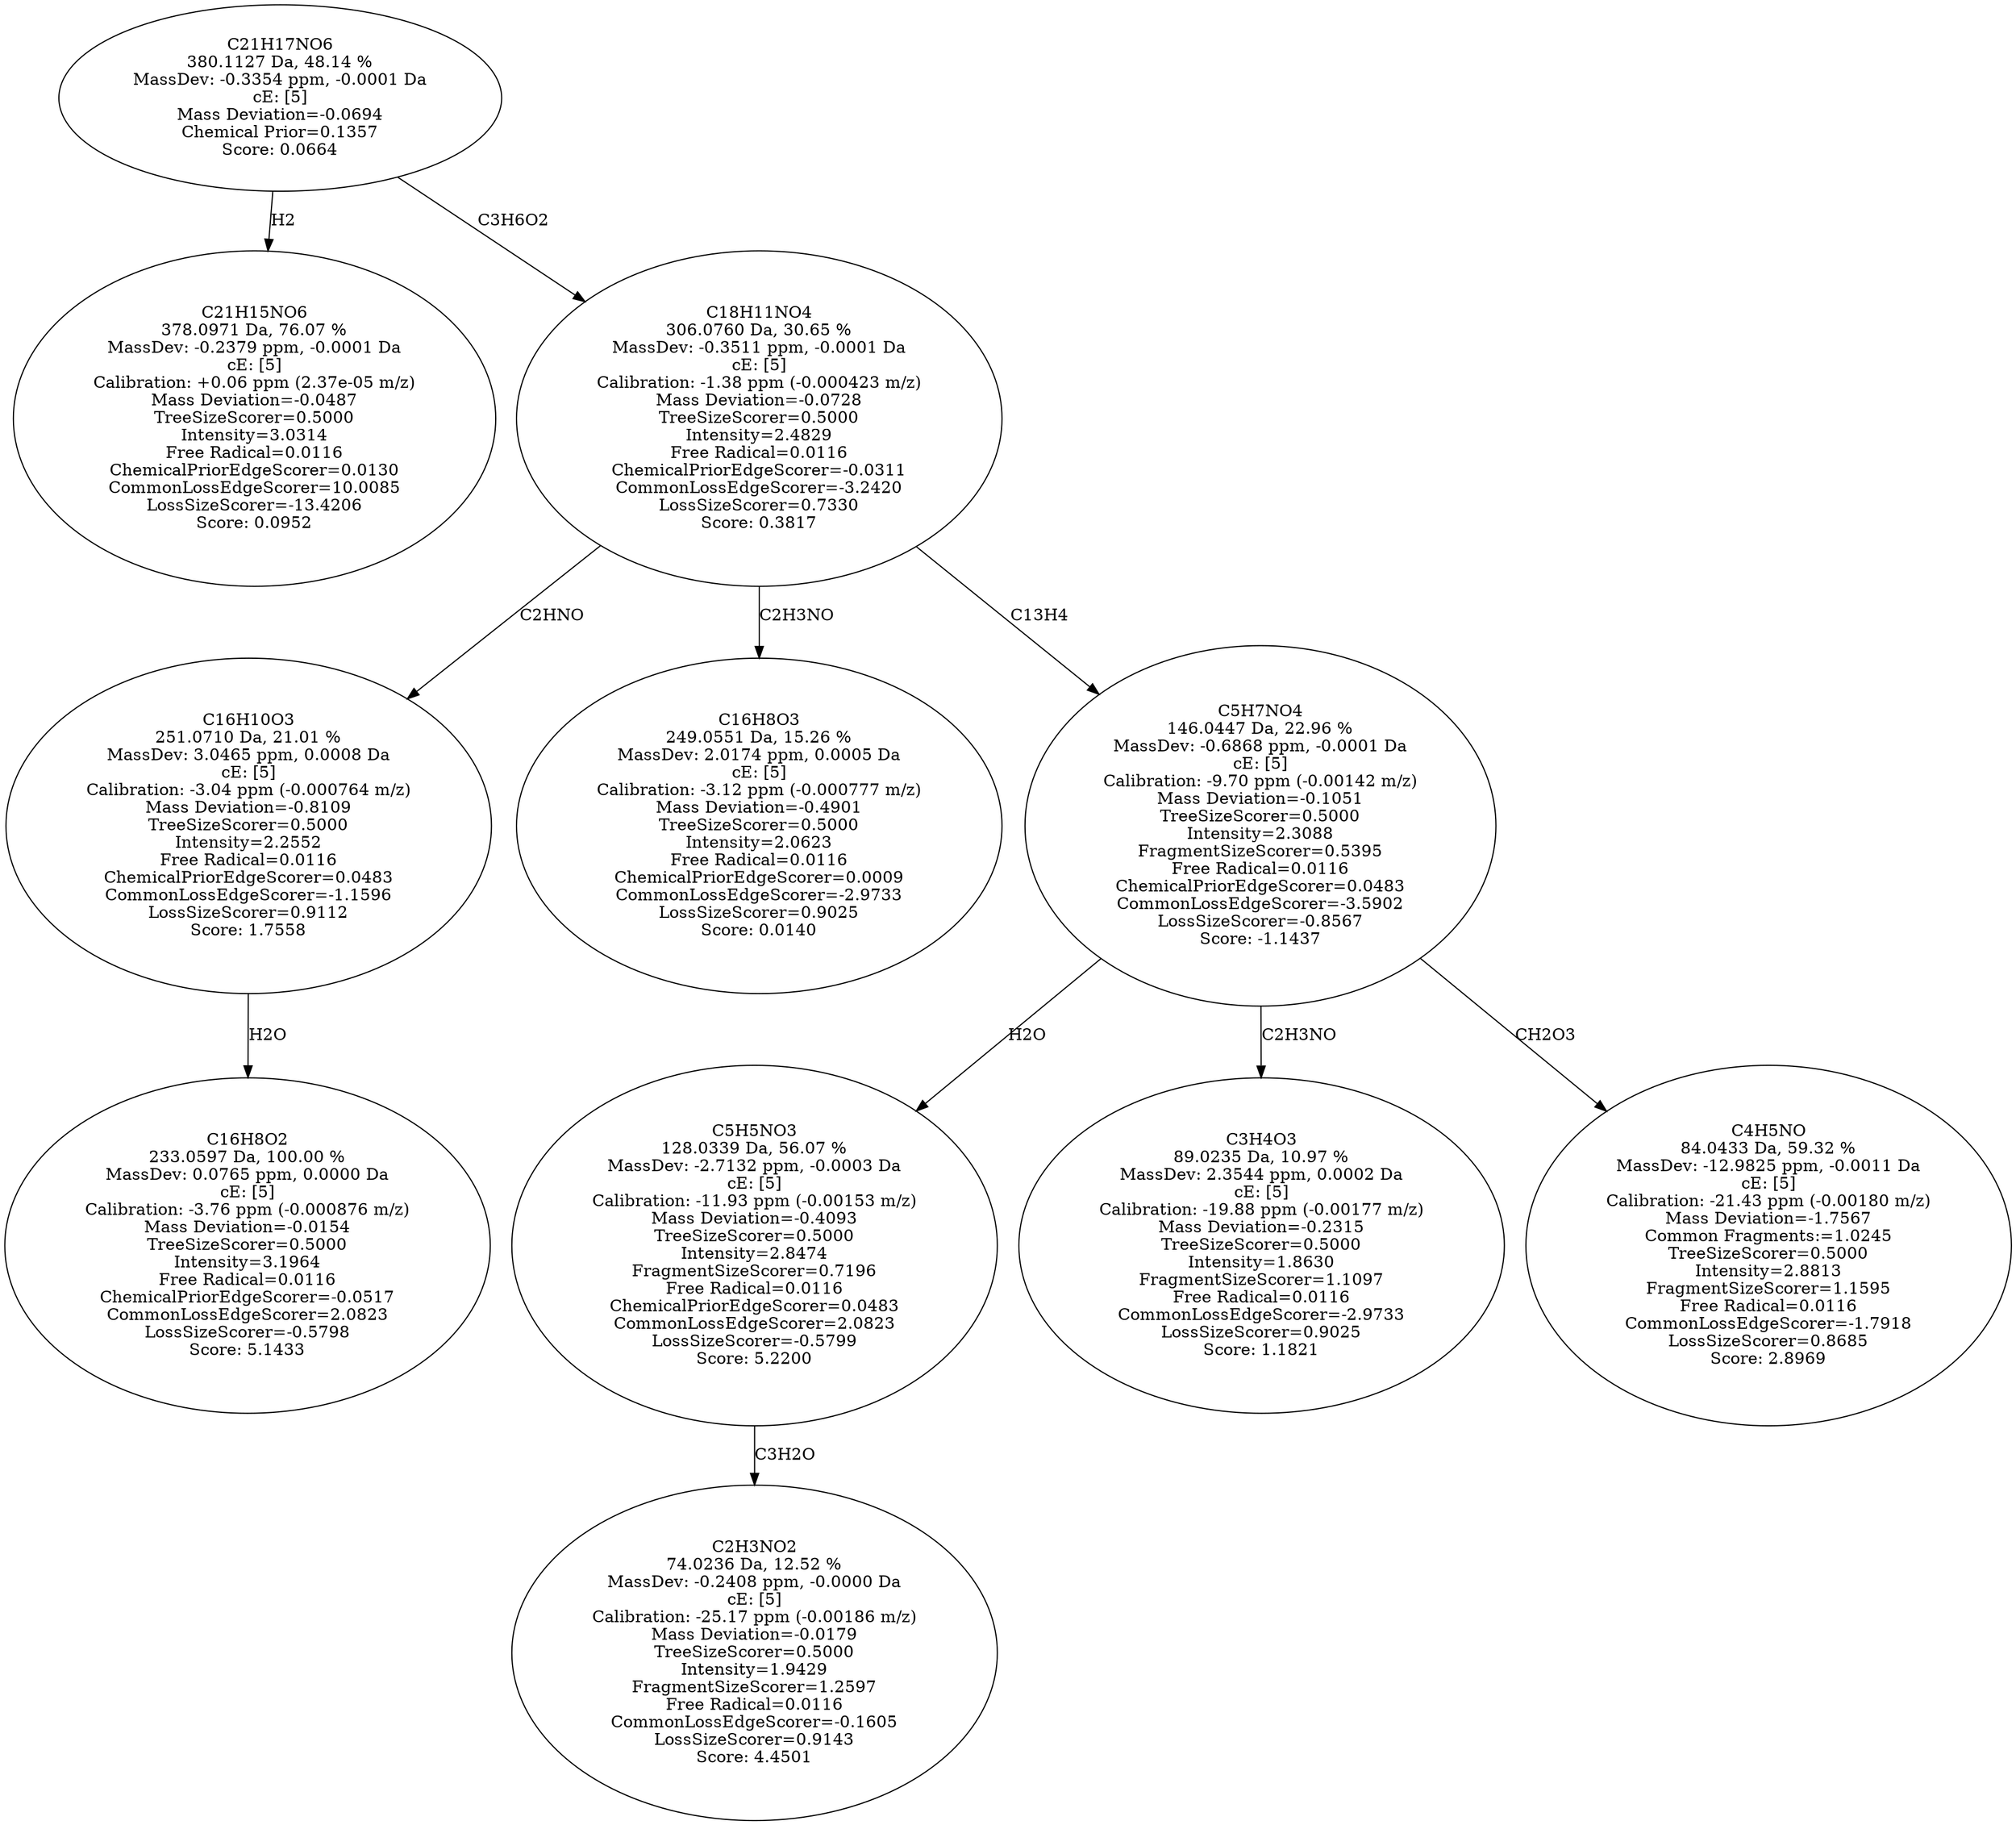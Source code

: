 strict digraph {
v1 [label="C21H15NO6\n378.0971 Da, 76.07 %\nMassDev: -0.2379 ppm, -0.0001 Da\ncE: [5]\nCalibration: +0.06 ppm (2.37e-05 m/z)\nMass Deviation=-0.0487\nTreeSizeScorer=0.5000\nIntensity=3.0314\nFree Radical=0.0116\nChemicalPriorEdgeScorer=0.0130\nCommonLossEdgeScorer=10.0085\nLossSizeScorer=-13.4206\nScore: 0.0952"];
v2 [label="C16H8O2\n233.0597 Da, 100.00 %\nMassDev: 0.0765 ppm, 0.0000 Da\ncE: [5]\nCalibration: -3.76 ppm (-0.000876 m/z)\nMass Deviation=-0.0154\nTreeSizeScorer=0.5000\nIntensity=3.1964\nFree Radical=0.0116\nChemicalPriorEdgeScorer=-0.0517\nCommonLossEdgeScorer=2.0823\nLossSizeScorer=-0.5798\nScore: 5.1433"];
v3 [label="C16H10O3\n251.0710 Da, 21.01 %\nMassDev: 3.0465 ppm, 0.0008 Da\ncE: [5]\nCalibration: -3.04 ppm (-0.000764 m/z)\nMass Deviation=-0.8109\nTreeSizeScorer=0.5000\nIntensity=2.2552\nFree Radical=0.0116\nChemicalPriorEdgeScorer=0.0483\nCommonLossEdgeScorer=-1.1596\nLossSizeScorer=0.9112\nScore: 1.7558"];
v4 [label="C16H8O3\n249.0551 Da, 15.26 %\nMassDev: 2.0174 ppm, 0.0005 Da\ncE: [5]\nCalibration: -3.12 ppm (-0.000777 m/z)\nMass Deviation=-0.4901\nTreeSizeScorer=0.5000\nIntensity=2.0623\nFree Radical=0.0116\nChemicalPriorEdgeScorer=0.0009\nCommonLossEdgeScorer=-2.9733\nLossSizeScorer=0.9025\nScore: 0.0140"];
v5 [label="C2H3NO2\n74.0236 Da, 12.52 %\nMassDev: -0.2408 ppm, -0.0000 Da\ncE: [5]\nCalibration: -25.17 ppm (-0.00186 m/z)\nMass Deviation=-0.0179\nTreeSizeScorer=0.5000\nIntensity=1.9429\nFragmentSizeScorer=1.2597\nFree Radical=0.0116\nCommonLossEdgeScorer=-0.1605\nLossSizeScorer=0.9143\nScore: 4.4501"];
v6 [label="C5H5NO3\n128.0339 Da, 56.07 %\nMassDev: -2.7132 ppm, -0.0003 Da\ncE: [5]\nCalibration: -11.93 ppm (-0.00153 m/z)\nMass Deviation=-0.4093\nTreeSizeScorer=0.5000\nIntensity=2.8474\nFragmentSizeScorer=0.7196\nFree Radical=0.0116\nChemicalPriorEdgeScorer=0.0483\nCommonLossEdgeScorer=2.0823\nLossSizeScorer=-0.5799\nScore: 5.2200"];
v7 [label="C3H4O3\n89.0235 Da, 10.97 %\nMassDev: 2.3544 ppm, 0.0002 Da\ncE: [5]\nCalibration: -19.88 ppm (-0.00177 m/z)\nMass Deviation=-0.2315\nTreeSizeScorer=0.5000\nIntensity=1.8630\nFragmentSizeScorer=1.1097\nFree Radical=0.0116\nCommonLossEdgeScorer=-2.9733\nLossSizeScorer=0.9025\nScore: 1.1821"];
v8 [label="C4H5NO\n84.0433 Da, 59.32 %\nMassDev: -12.9825 ppm, -0.0011 Da\ncE: [5]\nCalibration: -21.43 ppm (-0.00180 m/z)\nMass Deviation=-1.7567\nCommon Fragments:=1.0245\nTreeSizeScorer=0.5000\nIntensity=2.8813\nFragmentSizeScorer=1.1595\nFree Radical=0.0116\nCommonLossEdgeScorer=-1.7918\nLossSizeScorer=0.8685\nScore: 2.8969"];
v9 [label="C5H7NO4\n146.0447 Da, 22.96 %\nMassDev: -0.6868 ppm, -0.0001 Da\ncE: [5]\nCalibration: -9.70 ppm (-0.00142 m/z)\nMass Deviation=-0.1051\nTreeSizeScorer=0.5000\nIntensity=2.3088\nFragmentSizeScorer=0.5395\nFree Radical=0.0116\nChemicalPriorEdgeScorer=0.0483\nCommonLossEdgeScorer=-3.5902\nLossSizeScorer=-0.8567\nScore: -1.1437"];
v10 [label="C18H11NO4\n306.0760 Da, 30.65 %\nMassDev: -0.3511 ppm, -0.0001 Da\ncE: [5]\nCalibration: -1.38 ppm (-0.000423 m/z)\nMass Deviation=-0.0728\nTreeSizeScorer=0.5000\nIntensity=2.4829\nFree Radical=0.0116\nChemicalPriorEdgeScorer=-0.0311\nCommonLossEdgeScorer=-3.2420\nLossSizeScorer=0.7330\nScore: 0.3817"];
v11 [label="C21H17NO6\n380.1127 Da, 48.14 %\nMassDev: -0.3354 ppm, -0.0001 Da\ncE: [5]\nMass Deviation=-0.0694\nChemical Prior=0.1357\nScore: 0.0664"];
v11 -> v1 [label="H2"];
v3 -> v2 [label="H2O"];
v10 -> v3 [label="C2HNO"];
v10 -> v4 [label="C2H3NO"];
v6 -> v5 [label="C3H2O"];
v9 -> v6 [label="H2O"];
v9 -> v7 [label="C2H3NO"];
v9 -> v8 [label="CH2O3"];
v10 -> v9 [label="C13H4"];
v11 -> v10 [label="C3H6O2"];
}